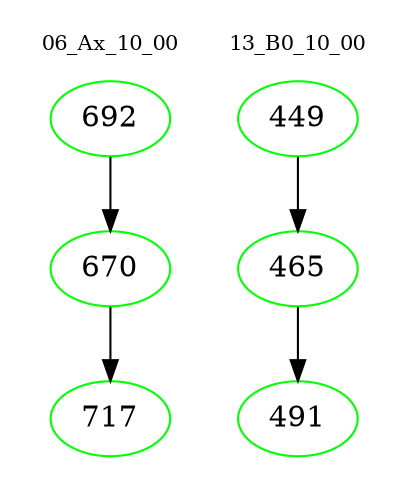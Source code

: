 digraph{
subgraph cluster_0 {
color = white
label = "06_Ax_10_00";
fontsize=10;
T0_692 [label="692", color="green"]
T0_692 -> T0_670 [color="black"]
T0_670 [label="670", color="green"]
T0_670 -> T0_717 [color="black"]
T0_717 [label="717", color="green"]
}
subgraph cluster_1 {
color = white
label = "13_B0_10_00";
fontsize=10;
T1_449 [label="449", color="green"]
T1_449 -> T1_465 [color="black"]
T1_465 [label="465", color="green"]
T1_465 -> T1_491 [color="black"]
T1_491 [label="491", color="green"]
}
}
